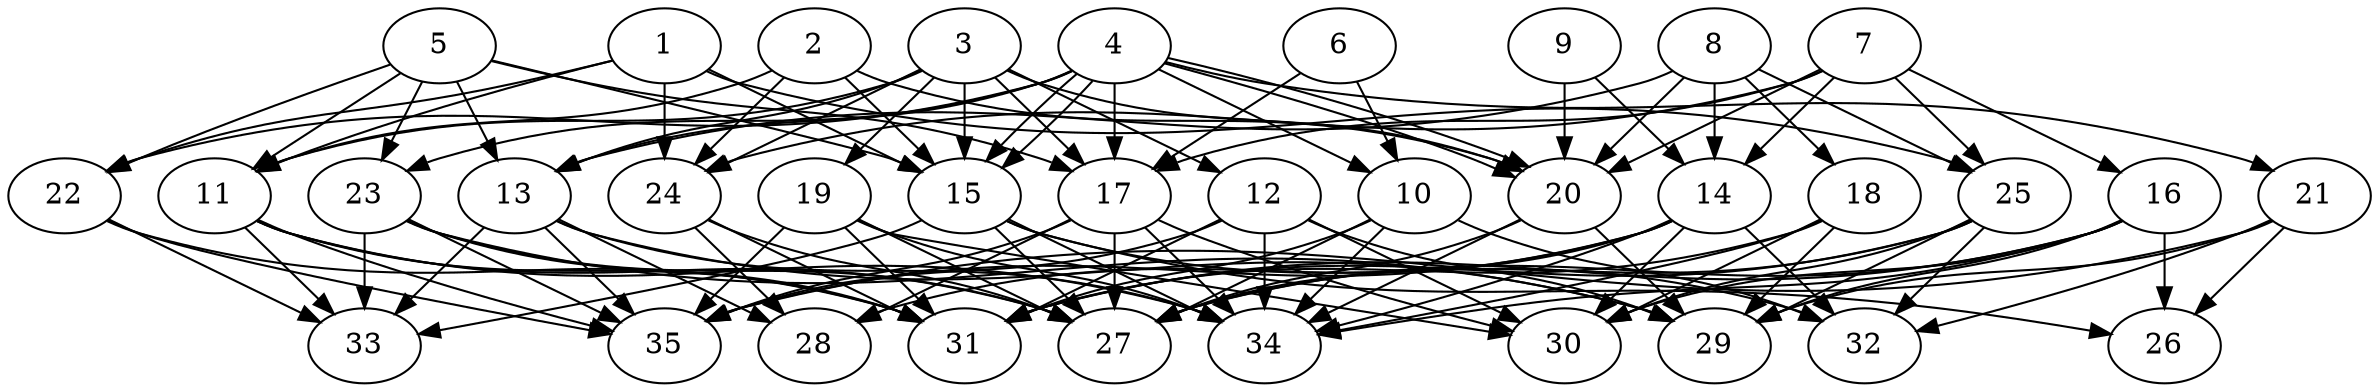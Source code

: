 // DAG automatically generated by daggen at Tue Aug  6 16:28:02 2019
// ./daggen --dot -n 35 --ccr 0.5 --fat 0.8 --regular 0.5 --density 0.7 --mindata 5242880 --maxdata 52428800 
digraph G {
  1 [size="54548480", alpha="0.14", expect_size="27274240"] 
  1 -> 11 [size ="27274240"]
  1 -> 15 [size ="27274240"]
  1 -> 22 [size ="27274240"]
  1 -> 24 [size ="27274240"]
  1 -> 25 [size ="27274240"]
  2 [size="58763264", alpha="0.18", expect_size="29381632"] 
  2 -> 11 [size ="29381632"]
  2 -> 15 [size ="29381632"]
  2 -> 20 [size ="29381632"]
  2 -> 24 [size ="29381632"]
  3 [size="75413504", alpha="0.11", expect_size="37706752"] 
  3 -> 11 [size ="37706752"]
  3 -> 12 [size ="37706752"]
  3 -> 13 [size ="37706752"]
  3 -> 15 [size ="37706752"]
  3 -> 17 [size ="37706752"]
  3 -> 19 [size ="37706752"]
  3 -> 20 [size ="37706752"]
  3 -> 24 [size ="37706752"]
  4 [size="21536768", alpha="0.08", expect_size="10768384"] 
  4 -> 10 [size ="10768384"]
  4 -> 13 [size ="10768384"]
  4 -> 15 [size ="10768384"]
  4 -> 15 [size ="10768384"]
  4 -> 17 [size ="10768384"]
  4 -> 20 [size ="10768384"]
  4 -> 20 [size ="10768384"]
  4 -> 21 [size ="10768384"]
  4 -> 22 [size ="10768384"]
  4 -> 23 [size ="10768384"]
  5 [size="51976192", alpha="0.04", expect_size="25988096"] 
  5 -> 11 [size ="25988096"]
  5 -> 13 [size ="25988096"]
  5 -> 15 [size ="25988096"]
  5 -> 17 [size ="25988096"]
  5 -> 22 [size ="25988096"]
  5 -> 23 [size ="25988096"]
  6 [size="72331264", alpha="0.13", expect_size="36165632"] 
  6 -> 10 [size ="36165632"]
  6 -> 17 [size ="36165632"]
  7 [size="49348608", alpha="0.09", expect_size="24674304"] 
  7 -> 14 [size ="24674304"]
  7 -> 16 [size ="24674304"]
  7 -> 17 [size ="24674304"]
  7 -> 20 [size ="24674304"]
  7 -> 24 [size ="24674304"]
  7 -> 25 [size ="24674304"]
  8 [size="56246272", alpha="0.14", expect_size="28123136"] 
  8 -> 13 [size ="28123136"]
  8 -> 14 [size ="28123136"]
  8 -> 18 [size ="28123136"]
  8 -> 20 [size ="28123136"]
  8 -> 25 [size ="28123136"]
  9 [size="66199552", alpha="0.19", expect_size="33099776"] 
  9 -> 14 [size ="33099776"]
  9 -> 20 [size ="33099776"]
  10 [size="58568704", alpha="0.09", expect_size="29284352"] 
  10 -> 27 [size ="29284352"]
  10 -> 31 [size ="29284352"]
  10 -> 32 [size ="29284352"]
  10 -> 34 [size ="29284352"]
  11 [size="56526848", alpha="0.06", expect_size="28263424"] 
  11 -> 27 [size ="28263424"]
  11 -> 31 [size ="28263424"]
  11 -> 33 [size ="28263424"]
  11 -> 34 [size ="28263424"]
  11 -> 35 [size ="28263424"]
  12 [size="27013120", alpha="0.12", expect_size="13506560"] 
  12 -> 29 [size ="13506560"]
  12 -> 30 [size ="13506560"]
  12 -> 31 [size ="13506560"]
  12 -> 34 [size ="13506560"]
  12 -> 35 [size ="13506560"]
  13 [size="18513920", alpha="0.12", expect_size="9256960"] 
  13 -> 28 [size ="9256960"]
  13 -> 29 [size ="9256960"]
  13 -> 33 [size ="9256960"]
  13 -> 34 [size ="9256960"]
  13 -> 35 [size ="9256960"]
  14 [size="69136384", alpha="0.09", expect_size="34568192"] 
  14 -> 27 [size ="34568192"]
  14 -> 28 [size ="34568192"]
  14 -> 30 [size ="34568192"]
  14 -> 32 [size ="34568192"]
  14 -> 34 [size ="34568192"]
  14 -> 35 [size ="34568192"]
  15 [size="11882496", alpha="0.15", expect_size="5941248"] 
  15 -> 26 [size ="5941248"]
  15 -> 27 [size ="5941248"]
  15 -> 32 [size ="5941248"]
  15 -> 33 [size ="5941248"]
  15 -> 34 [size ="5941248"]
  16 [size="32946176", alpha="0.01", expect_size="16473088"] 
  16 -> 26 [size ="16473088"]
  16 -> 27 [size ="16473088"]
  16 -> 29 [size ="16473088"]
  16 -> 30 [size ="16473088"]
  16 -> 31 [size ="16473088"]
  16 -> 34 [size ="16473088"]
  17 [size="92774400", alpha="0.00", expect_size="46387200"] 
  17 -> 27 [size ="46387200"]
  17 -> 28 [size ="46387200"]
  17 -> 30 [size ="46387200"]
  17 -> 34 [size ="46387200"]
  17 -> 35 [size ="46387200"]
  18 [size="41646080", alpha="0.19", expect_size="20823040"] 
  18 -> 29 [size ="20823040"]
  18 -> 30 [size ="20823040"]
  18 -> 31 [size ="20823040"]
  18 -> 34 [size ="20823040"]
  19 [size="11470848", alpha="0.11", expect_size="5735424"] 
  19 -> 27 [size ="5735424"]
  19 -> 30 [size ="5735424"]
  19 -> 31 [size ="5735424"]
  19 -> 34 [size ="5735424"]
  19 -> 35 [size ="5735424"]
  20 [size="102678528", alpha="0.04", expect_size="51339264"] 
  20 -> 27 [size ="51339264"]
  20 -> 29 [size ="51339264"]
  20 -> 34 [size ="51339264"]
  21 [size="50817024", alpha="0.06", expect_size="25408512"] 
  21 -> 26 [size ="25408512"]
  21 -> 29 [size ="25408512"]
  21 -> 32 [size ="25408512"]
  21 -> 35 [size ="25408512"]
  22 [size="80412672", alpha="0.19", expect_size="40206336"] 
  22 -> 31 [size ="40206336"]
  22 -> 33 [size ="40206336"]
  22 -> 35 [size ="40206336"]
  23 [size="41529344", alpha="0.05", expect_size="20764672"] 
  23 -> 27 [size ="20764672"]
  23 -> 29 [size ="20764672"]
  23 -> 31 [size ="20764672"]
  23 -> 33 [size ="20764672"]
  23 -> 35 [size ="20764672"]
  24 [size="98136064", alpha="0.14", expect_size="49068032"] 
  24 -> 27 [size ="49068032"]
  24 -> 28 [size ="49068032"]
  24 -> 31 [size ="49068032"]
  25 [size="45113344", alpha="0.11", expect_size="22556672"] 
  25 -> 27 [size ="22556672"]
  25 -> 29 [size ="22556672"]
  25 -> 30 [size ="22556672"]
  25 -> 31 [size ="22556672"]
  25 -> 32 [size ="22556672"]
  26 [size="19468288", alpha="0.01", expect_size="9734144"] 
  27 [size="23148544", alpha="0.00", expect_size="11574272"] 
  28 [size="23984128", alpha="0.08", expect_size="11992064"] 
  29 [size="19460096", alpha="0.09", expect_size="9730048"] 
  30 [size="72562688", alpha="0.19", expect_size="36281344"] 
  31 [size="92055552", alpha="0.19", expect_size="46027776"] 
  32 [size="27627520", alpha="0.03", expect_size="13813760"] 
  33 [size="21932032", alpha="0.08", expect_size="10966016"] 
  34 [size="45522944", alpha="0.06", expect_size="22761472"] 
  35 [size="15081472", alpha="0.04", expect_size="7540736"] 
}
